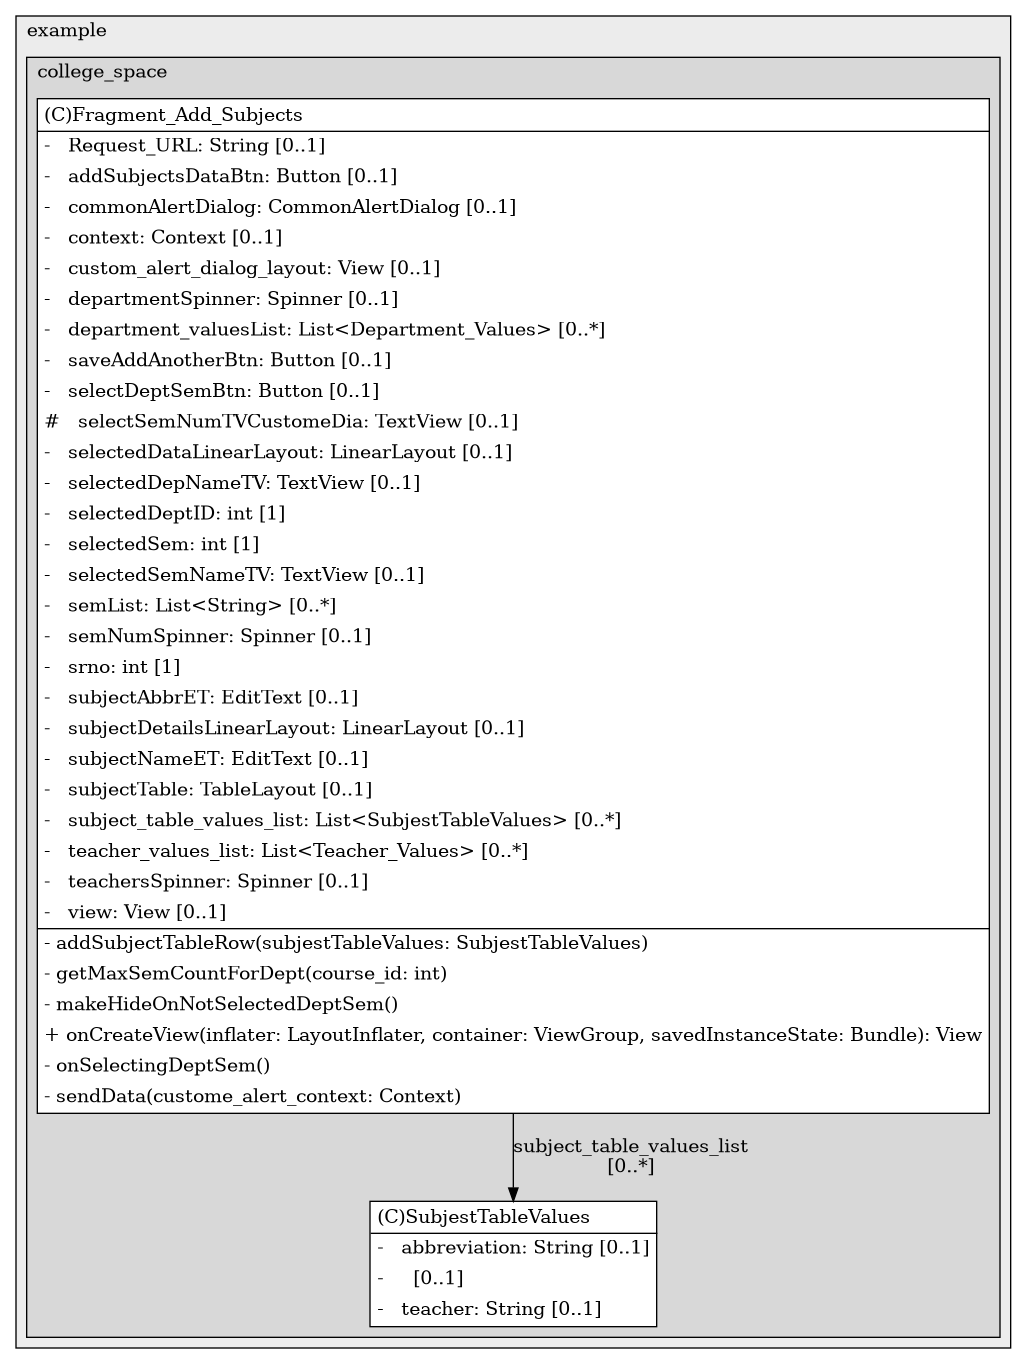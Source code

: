 @startuml

/' diagram meta data start
config=StructureConfiguration;
{
  "projectClassification": {
    "searchMode": "OpenProject", // OpenProject, AllProjects
    "includedProjects": "",
    "pathEndKeywords": "*.impl",
    "isClientPath": "",
    "isClientName": "",
    "isTestPath": "",
    "isTestName": "",
    "isMappingPath": "",
    "isMappingName": "",
    "isDataAccessPath": "",
    "isDataAccessName": "",
    "isDataStructurePath": "",
    "isDataStructureName": "",
    "isInterfaceStructuresPath": "",
    "isInterfaceStructuresName": "",
    "isEntryPointPath": "",
    "isEntryPointName": "",
    "treatFinalFieldsAsMandatory": false
  },
  "graphRestriction": {
    "classPackageExcludeFilter": "",
    "classPackageIncludeFilter": "",
    "classNameExcludeFilter": "",
    "classNameIncludeFilter": "",
    "methodNameExcludeFilter": "",
    "methodNameIncludeFilter": "",
    "removeByInheritance": "", // inheritance/annotation based filtering is done in a second step
    "removeByAnnotation": "",
    "removeByClassPackage": "", // cleanup the graph after inheritance/annotation based filtering is done
    "removeByClassName": "",
    "cutMappings": false,
    "cutEnum": true,
    "cutTests": true,
    "cutClient": true,
    "cutDataAccess": false,
    "cutInterfaceStructures": false,
    "cutDataStructures": false,
    "cutGetterAndSetter": true,
    "cutConstructors": true
  },
  "graphTraversal": {
    "forwardDepth": 6,
    "backwardDepth": 6,
    "classPackageExcludeFilter": "",
    "classPackageIncludeFilter": "",
    "classNameExcludeFilter": "",
    "classNameIncludeFilter": "",
    "methodNameExcludeFilter": "",
    "methodNameIncludeFilter": "",
    "hideMappings": false,
    "hideDataStructures": false,
    "hidePrivateMethods": true,
    "hideInterfaceCalls": true, // indirection: implementation -> interface (is hidden) -> implementation
    "onlyShowApplicationEntryPoints": false, // root node is included
    "useMethodCallsForStructureDiagram": "ForwardOnly" // ForwardOnly, BothDirections, No
  },
  "details": {
    "aggregation": "GroupByClass", // ByClass, GroupByClass, None
    "showClassGenericTypes": true,
    "showMethods": true,
    "showMethodParameterNames": true,
    "showMethodParameterTypes": true,
    "showMethodReturnType": true,
    "showPackageLevels": 2,
    "showDetailedClassStructure": true
  },
  "rootClass": "com.example.college_space.administration.SubjestTableValues",
  "extensionCallbackMethod": "" // qualified.class.name#methodName - signature: public static String method(String)
}
diagram meta data end '/



digraph g {
    rankdir="TB"
    splines=polyline
    

'nodes 
subgraph cluster_1322970774 { 
   	label=example
	labeljust=l
	fillcolor="#ececec"
	style=filled
   
   subgraph cluster_312184102 { 
   	label=college_space
	labeljust=l
	fillcolor="#d8d8d8"
	style=filled
   
   Fragment_Add_Subjects1773789759[
	label=<<TABLE BORDER="1" CELLBORDER="0" CELLPADDING="4" CELLSPACING="0">
<TR><TD ALIGN="LEFT" >(C)Fragment_Add_Subjects</TD></TR>
<HR/>
<TR><TD ALIGN="LEFT" >-   Request_URL: String [0..1]</TD></TR>
<TR><TD ALIGN="LEFT" >-   addSubjectsDataBtn: Button [0..1]</TD></TR>
<TR><TD ALIGN="LEFT" >-   commonAlertDialog: CommonAlertDialog [0..1]</TD></TR>
<TR><TD ALIGN="LEFT" >-   context: Context [0..1]</TD></TR>
<TR><TD ALIGN="LEFT" >-   custom_alert_dialog_layout: View [0..1]</TD></TR>
<TR><TD ALIGN="LEFT" >-   departmentSpinner: Spinner [0..1]</TD></TR>
<TR><TD ALIGN="LEFT" >-   department_valuesList: List&lt;Department_Values&gt; [0..*]</TD></TR>
<TR><TD ALIGN="LEFT" >-   saveAddAnotherBtn: Button [0..1]</TD></TR>
<TR><TD ALIGN="LEFT" >-   selectDeptSemBtn: Button [0..1]</TD></TR>
<TR><TD ALIGN="LEFT" >#   selectSemNumTVCustomeDia: TextView [0..1]</TD></TR>
<TR><TD ALIGN="LEFT" >-   selectedDataLinearLayout: LinearLayout [0..1]</TD></TR>
<TR><TD ALIGN="LEFT" >-   selectedDepNameTV: TextView [0..1]</TD></TR>
<TR><TD ALIGN="LEFT" >-   selectedDeptID: int [1]</TD></TR>
<TR><TD ALIGN="LEFT" >-   selectedSem: int [1]</TD></TR>
<TR><TD ALIGN="LEFT" >-   selectedSemNameTV: TextView [0..1]</TD></TR>
<TR><TD ALIGN="LEFT" >-   semList: List&lt;String&gt; [0..*]</TD></TR>
<TR><TD ALIGN="LEFT" >-   semNumSpinner: Spinner [0..1]</TD></TR>
<TR><TD ALIGN="LEFT" >-   srno: int [1]</TD></TR>
<TR><TD ALIGN="LEFT" >-   subjectAbbrET: EditText [0..1]</TD></TR>
<TR><TD ALIGN="LEFT" >-   subjectDetailsLinearLayout: LinearLayout [0..1]</TD></TR>
<TR><TD ALIGN="LEFT" >-   subjectNameET: EditText [0..1]</TD></TR>
<TR><TD ALIGN="LEFT" >-   subjectTable: TableLayout [0..1]</TD></TR>
<TR><TD ALIGN="LEFT" >-   subject_table_values_list: List&lt;SubjestTableValues&gt; [0..*]</TD></TR>
<TR><TD ALIGN="LEFT" >-   teacher_values_list: List&lt;Teacher_Values&gt; [0..*]</TD></TR>
<TR><TD ALIGN="LEFT" >-   teachersSpinner: Spinner [0..1]</TD></TR>
<TR><TD ALIGN="LEFT" >-   view: View [0..1]</TD></TR>
<HR/>
<TR><TD ALIGN="LEFT" >- addSubjectTableRow(subjestTableValues: SubjestTableValues)</TD></TR>
<TR><TD ALIGN="LEFT" >- getMaxSemCountForDept(course_id: int)</TD></TR>
<TR><TD ALIGN="LEFT" >- makeHideOnNotSelectedDeptSem()</TD></TR>
<TR><TD ALIGN="LEFT" >+ onCreateView(inflater: LayoutInflater, container: ViewGroup, savedInstanceState: Bundle): View</TD></TR>
<TR><TD ALIGN="LEFT" >- onSelectingDeptSem()</TD></TR>
<TR><TD ALIGN="LEFT" >- sendData(custome_alert_context: Context)</TD></TR>
</TABLE>>
	style=filled
	margin=0
	shape=plaintext
	fillcolor="#FFFFFF"
];

SubjestTableValues1773789759[
	label=<<TABLE BORDER="1" CELLBORDER="0" CELLPADDING="4" CELLSPACING="0">
<TR><TD ALIGN="LEFT" >(C)SubjestTableValues</TD></TR>
<HR/>
<TR><TD ALIGN="LEFT" >-   abbreviation: String [0..1]</TD></TR>
<TR><TD ALIGN="LEFT" >-     [0..1]</TD></TR>
<TR><TD ALIGN="LEFT" >-   teacher: String [0..1]</TD></TR>
</TABLE>>
	style=filled
	margin=0
	shape=plaintext
	fillcolor="#FFFFFF"
];
} 
} 

'edges    
Fragment_Add_Subjects1773789759 -> SubjestTableValues1773789759[label="subject_table_values_list
[0..*]"];
    
}
@enduml